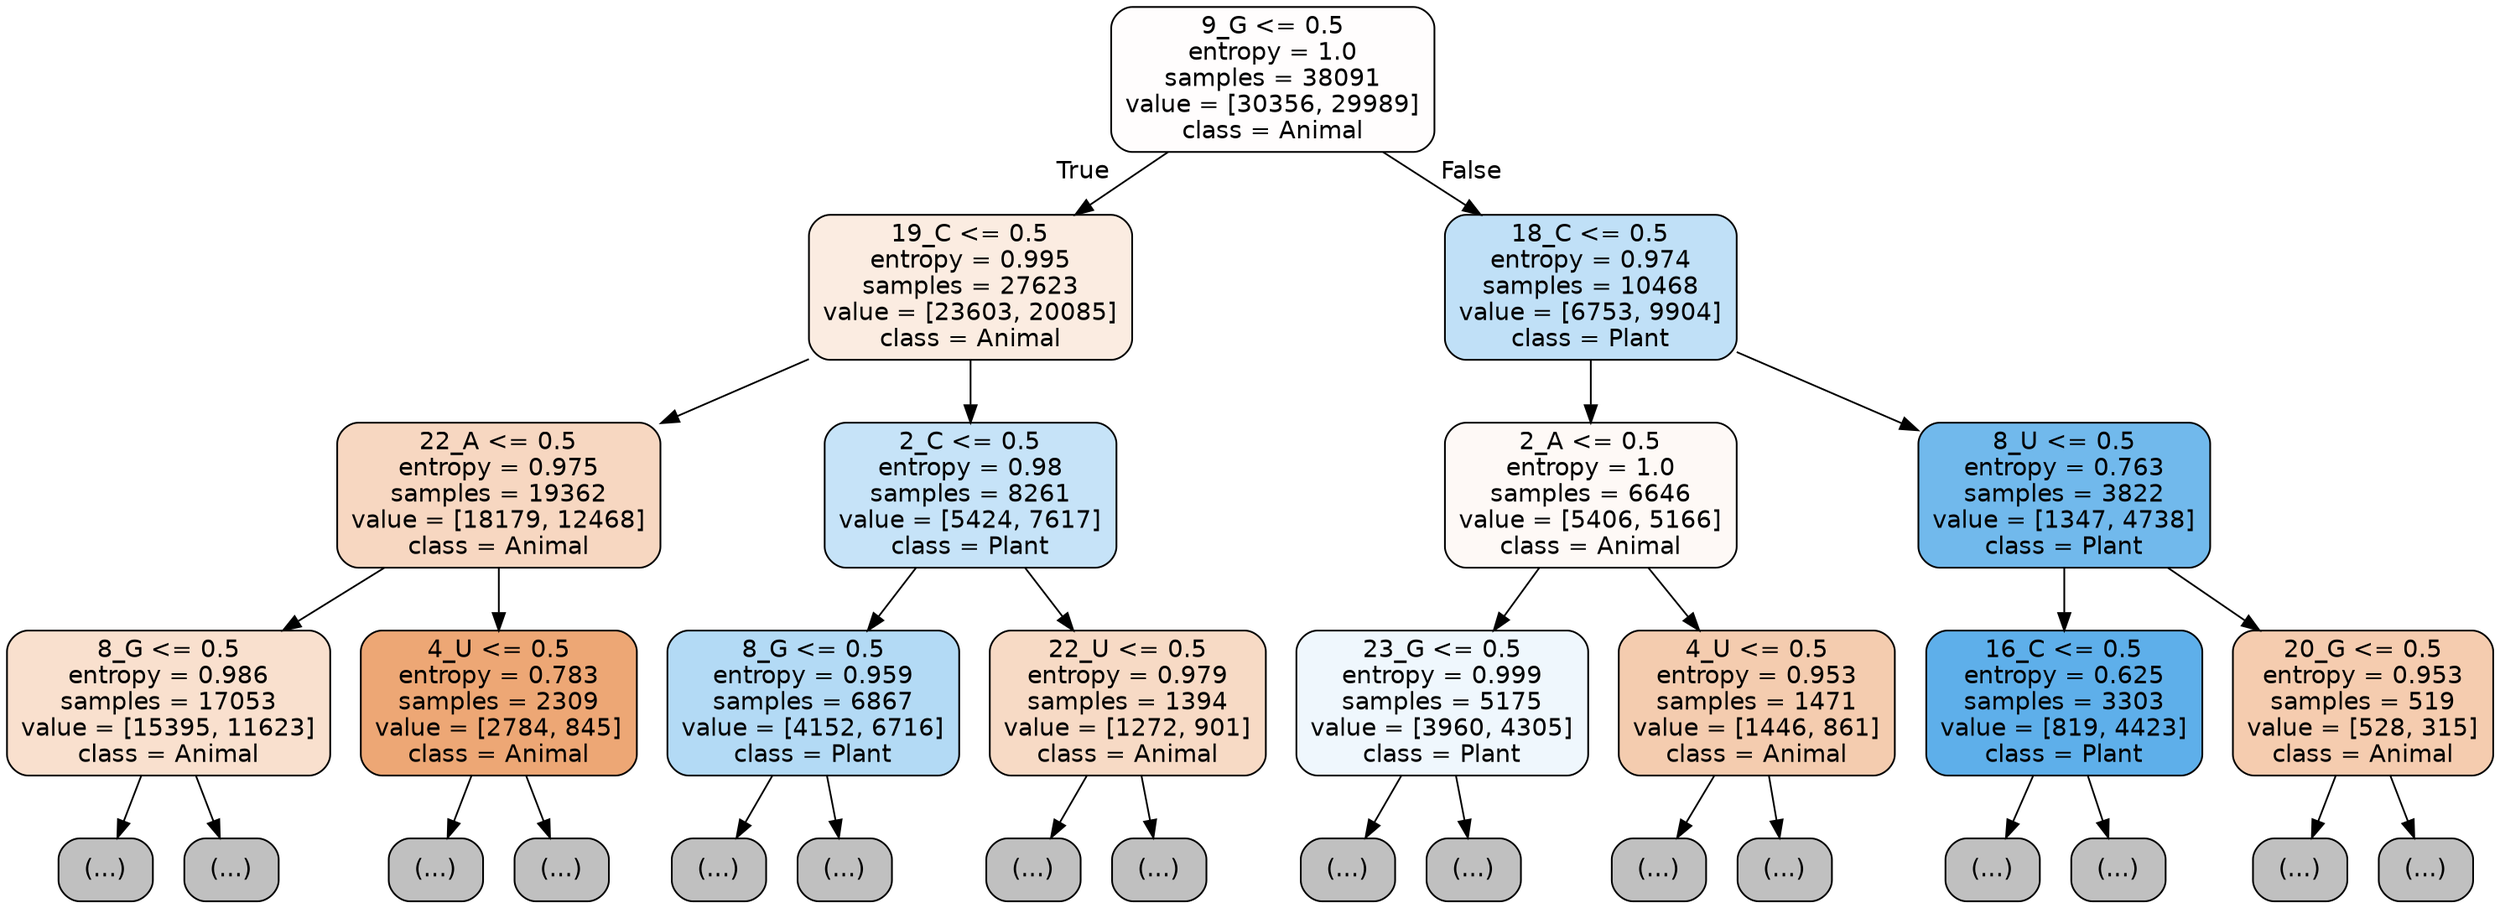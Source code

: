 digraph Tree {
node [shape=box, style="filled, rounded", color="black", fontname="helvetica"] ;
edge [fontname="helvetica"] ;
0 [label="9_G <= 0.5\nentropy = 1.0\nsamples = 38091\nvalue = [30356, 29989]\nclass = Animal", fillcolor="#fffdfd"] ;
1 [label="19_C <= 0.5\nentropy = 0.995\nsamples = 27623\nvalue = [23603, 20085]\nclass = Animal", fillcolor="#fbece1"] ;
0 -> 1 [labeldistance=2.5, labelangle=45, headlabel="True"] ;
2 [label="22_A <= 0.5\nentropy = 0.975\nsamples = 19362\nvalue = [18179, 12468]\nclass = Animal", fillcolor="#f7d7c1"] ;
1 -> 2 ;
3 [label="8_G <= 0.5\nentropy = 0.986\nsamples = 17053\nvalue = [15395, 11623]\nclass = Animal", fillcolor="#f9e0ce"] ;
2 -> 3 ;
4 [label="(...)", fillcolor="#C0C0C0"] ;
3 -> 4 ;
5889 [label="(...)", fillcolor="#C0C0C0"] ;
3 -> 5889 ;
8118 [label="4_U <= 0.5\nentropy = 0.783\nsamples = 2309\nvalue = [2784, 845]\nclass = Animal", fillcolor="#eda775"] ;
2 -> 8118 ;
8119 [label="(...)", fillcolor="#C0C0C0"] ;
8118 -> 8119 ;
8926 [label="(...)", fillcolor="#C0C0C0"] ;
8118 -> 8926 ;
9197 [label="2_C <= 0.5\nentropy = 0.98\nsamples = 8261\nvalue = [5424, 7617]\nclass = Plant", fillcolor="#c6e3f8"] ;
1 -> 9197 ;
9198 [label="8_G <= 0.5\nentropy = 0.959\nsamples = 6867\nvalue = [4152, 6716]\nclass = Plant", fillcolor="#b3daf5"] ;
9197 -> 9198 ;
9199 [label="(...)", fillcolor="#C0C0C0"] ;
9198 -> 9199 ;
11020 [label="(...)", fillcolor="#C0C0C0"] ;
9198 -> 11020 ;
11681 [label="22_U <= 0.5\nentropy = 0.979\nsamples = 1394\nvalue = [1272, 901]\nclass = Animal", fillcolor="#f7dac5"] ;
9197 -> 11681 ;
11682 [label="(...)", fillcolor="#C0C0C0"] ;
11681 -> 11682 ;
12217 [label="(...)", fillcolor="#C0C0C0"] ;
11681 -> 12217 ;
12282 [label="18_C <= 0.5\nentropy = 0.974\nsamples = 10468\nvalue = [6753, 9904]\nclass = Plant", fillcolor="#c0e0f7"] ;
0 -> 12282 [labeldistance=2.5, labelangle=-45, headlabel="False"] ;
12283 [label="2_A <= 0.5\nentropy = 1.0\nsamples = 6646\nvalue = [5406, 5166]\nclass = Animal", fillcolor="#fef9f6"] ;
12282 -> 12283 ;
12284 [label="23_G <= 0.5\nentropy = 0.999\nsamples = 5175\nvalue = [3960, 4305]\nclass = Plant", fillcolor="#eff7fd"] ;
12283 -> 12284 ;
12285 [label="(...)", fillcolor="#C0C0C0"] ;
12284 -> 12285 ;
14782 [label="(...)", fillcolor="#C0C0C0"] ;
12284 -> 14782 ;
14869 [label="4_U <= 0.5\nentropy = 0.953\nsamples = 1471\nvalue = [1446, 861]\nclass = Animal", fillcolor="#f4ccaf"] ;
12283 -> 14869 ;
14870 [label="(...)", fillcolor="#C0C0C0"] ;
14869 -> 14870 ;
15443 [label="(...)", fillcolor="#C0C0C0"] ;
14869 -> 15443 ;
15636 [label="8_U <= 0.5\nentropy = 0.763\nsamples = 3822\nvalue = [1347, 4738]\nclass = Plant", fillcolor="#71b9ec"] ;
12282 -> 15636 ;
15637 [label="16_C <= 0.5\nentropy = 0.625\nsamples = 3303\nvalue = [819, 4423]\nclass = Plant", fillcolor="#5eafea"] ;
15636 -> 15637 ;
15638 [label="(...)", fillcolor="#C0C0C0"] ;
15637 -> 15638 ;
16169 [label="(...)", fillcolor="#C0C0C0"] ;
15637 -> 16169 ;
16306 [label="20_G <= 0.5\nentropy = 0.953\nsamples = 519\nvalue = [528, 315]\nclass = Animal", fillcolor="#f5ccaf"] ;
15636 -> 16306 ;
16307 [label="(...)", fillcolor="#C0C0C0"] ;
16306 -> 16307 ;
16544 [label="(...)", fillcolor="#C0C0C0"] ;
16306 -> 16544 ;
}